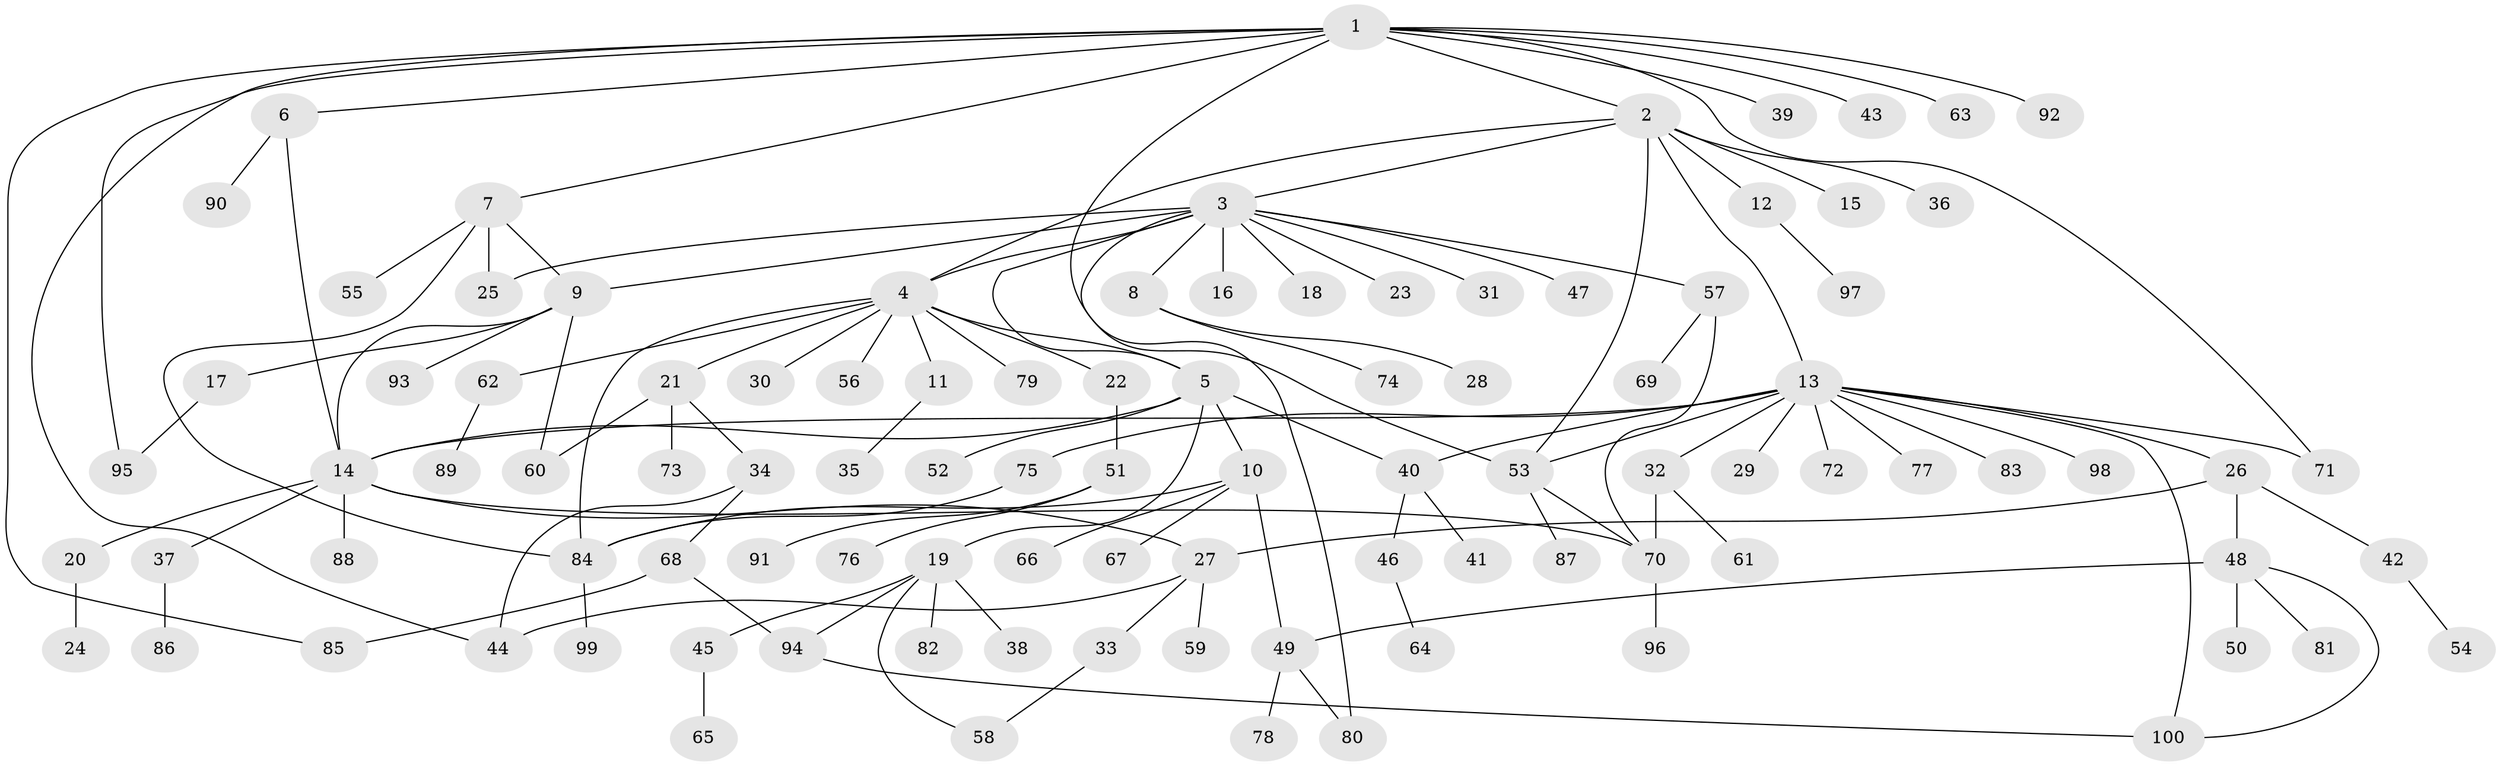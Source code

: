 // Generated by graph-tools (version 1.1) at 2025/11/02/21/25 10:11:09]
// undirected, 100 vertices, 128 edges
graph export_dot {
graph [start="1"]
  node [color=gray90,style=filled];
  1;
  2;
  3;
  4;
  5;
  6;
  7;
  8;
  9;
  10;
  11;
  12;
  13;
  14;
  15;
  16;
  17;
  18;
  19;
  20;
  21;
  22;
  23;
  24;
  25;
  26;
  27;
  28;
  29;
  30;
  31;
  32;
  33;
  34;
  35;
  36;
  37;
  38;
  39;
  40;
  41;
  42;
  43;
  44;
  45;
  46;
  47;
  48;
  49;
  50;
  51;
  52;
  53;
  54;
  55;
  56;
  57;
  58;
  59;
  60;
  61;
  62;
  63;
  64;
  65;
  66;
  67;
  68;
  69;
  70;
  71;
  72;
  73;
  74;
  75;
  76;
  77;
  78;
  79;
  80;
  81;
  82;
  83;
  84;
  85;
  86;
  87;
  88;
  89;
  90;
  91;
  92;
  93;
  94;
  95;
  96;
  97;
  98;
  99;
  100;
  1 -- 2;
  1 -- 6;
  1 -- 7;
  1 -- 39;
  1 -- 43;
  1 -- 44;
  1 -- 53;
  1 -- 63;
  1 -- 71;
  1 -- 85;
  1 -- 92;
  1 -- 95;
  2 -- 3;
  2 -- 4;
  2 -- 12;
  2 -- 13;
  2 -- 15;
  2 -- 36;
  2 -- 53;
  3 -- 4;
  3 -- 5;
  3 -- 8;
  3 -- 9;
  3 -- 16;
  3 -- 18;
  3 -- 23;
  3 -- 25;
  3 -- 31;
  3 -- 47;
  3 -- 57;
  3 -- 80;
  4 -- 5;
  4 -- 11;
  4 -- 21;
  4 -- 22;
  4 -- 30;
  4 -- 56;
  4 -- 62;
  4 -- 79;
  4 -- 84;
  5 -- 10;
  5 -- 14;
  5 -- 19;
  5 -- 40;
  5 -- 52;
  6 -- 14;
  6 -- 90;
  7 -- 9;
  7 -- 25;
  7 -- 55;
  7 -- 84;
  8 -- 28;
  8 -- 74;
  9 -- 14;
  9 -- 17;
  9 -- 60;
  9 -- 93;
  10 -- 49;
  10 -- 66;
  10 -- 67;
  10 -- 84;
  11 -- 35;
  12 -- 97;
  13 -- 14;
  13 -- 26;
  13 -- 29;
  13 -- 32;
  13 -- 40;
  13 -- 53;
  13 -- 71;
  13 -- 72;
  13 -- 75;
  13 -- 77;
  13 -- 83;
  13 -- 98;
  13 -- 100;
  14 -- 20;
  14 -- 27;
  14 -- 37;
  14 -- 70;
  14 -- 88;
  17 -- 95;
  19 -- 38;
  19 -- 45;
  19 -- 58;
  19 -- 82;
  19 -- 94;
  20 -- 24;
  21 -- 34;
  21 -- 60;
  21 -- 73;
  22 -- 51;
  26 -- 27;
  26 -- 42;
  26 -- 48;
  27 -- 33;
  27 -- 44;
  27 -- 59;
  32 -- 61;
  32 -- 70;
  33 -- 58;
  34 -- 44;
  34 -- 68;
  37 -- 86;
  40 -- 41;
  40 -- 46;
  42 -- 54;
  45 -- 65;
  46 -- 64;
  48 -- 49;
  48 -- 50;
  48 -- 81;
  48 -- 100;
  49 -- 78;
  49 -- 80;
  51 -- 76;
  51 -- 91;
  53 -- 70;
  53 -- 87;
  57 -- 69;
  57 -- 70;
  62 -- 89;
  68 -- 85;
  68 -- 94;
  70 -- 96;
  75 -- 84;
  84 -- 99;
  94 -- 100;
}
